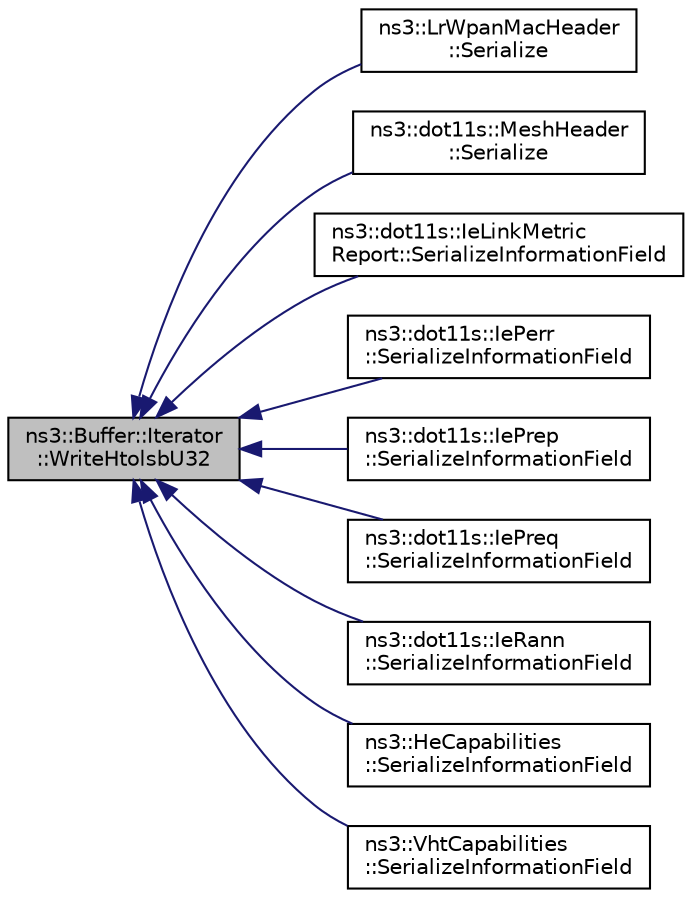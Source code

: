 digraph "ns3::Buffer::Iterator::WriteHtolsbU32"
{
  edge [fontname="Helvetica",fontsize="10",labelfontname="Helvetica",labelfontsize="10"];
  node [fontname="Helvetica",fontsize="10",shape=record];
  rankdir="LR";
  Node1 [label="ns3::Buffer::Iterator\l::WriteHtolsbU32",height=0.2,width=0.4,color="black", fillcolor="grey75", style="filled", fontcolor="black"];
  Node1 -> Node2 [dir="back",color="midnightblue",fontsize="10",style="solid"];
  Node2 [label="ns3::LrWpanMacHeader\l::Serialize",height=0.2,width=0.4,color="black", fillcolor="white", style="filled",URL="$d8/db7/classns3_1_1LrWpanMacHeader.html#ab68c4cf99f2c46ed910f8aec2bc3b61b"];
  Node1 -> Node3 [dir="back",color="midnightblue",fontsize="10",style="solid"];
  Node3 [label="ns3::dot11s::MeshHeader\l::Serialize",height=0.2,width=0.4,color="black", fillcolor="white", style="filled",URL="$d2/de1/classns3_1_1dot11s_1_1MeshHeader.html#a178130c3beaa1a945eb9ee17b321c894"];
  Node1 -> Node4 [dir="back",color="midnightblue",fontsize="10",style="solid"];
  Node4 [label="ns3::dot11s::IeLinkMetric\lReport::SerializeInformationField",height=0.2,width=0.4,color="black", fillcolor="white", style="filled",URL="$d8/d8f/classns3_1_1dot11s_1_1IeLinkMetricReport.html#a8386e67aadcaa1e455cf7e1c06d47017"];
  Node1 -> Node5 [dir="back",color="midnightblue",fontsize="10",style="solid"];
  Node5 [label="ns3::dot11s::IePerr\l::SerializeInformationField",height=0.2,width=0.4,color="black", fillcolor="white", style="filled",URL="$d0/d39/classns3_1_1dot11s_1_1IePerr.html#a22782a754453641128314cb87a01ba39"];
  Node1 -> Node6 [dir="back",color="midnightblue",fontsize="10",style="solid"];
  Node6 [label="ns3::dot11s::IePrep\l::SerializeInformationField",height=0.2,width=0.4,color="black", fillcolor="white", style="filled",URL="$d9/d1f/classns3_1_1dot11s_1_1IePrep.html#a69797a9a6526e0be57e1048aacaca364"];
  Node1 -> Node7 [dir="back",color="midnightblue",fontsize="10",style="solid"];
  Node7 [label="ns3::dot11s::IePreq\l::SerializeInformationField",height=0.2,width=0.4,color="black", fillcolor="white", style="filled",URL="$da/d9b/classns3_1_1dot11s_1_1IePreq.html#a63f72243f43a80199b2016ffc736f932"];
  Node1 -> Node8 [dir="back",color="midnightblue",fontsize="10",style="solid"];
  Node8 [label="ns3::dot11s::IeRann\l::SerializeInformationField",height=0.2,width=0.4,color="black", fillcolor="white", style="filled",URL="$d8/d82/classns3_1_1dot11s_1_1IeRann.html#adc18929d199e5d029cf6fd2c22d792eb"];
  Node1 -> Node9 [dir="back",color="midnightblue",fontsize="10",style="solid"];
  Node9 [label="ns3::HeCapabilities\l::SerializeInformationField",height=0.2,width=0.4,color="black", fillcolor="white", style="filled",URL="$d4/d41/classns3_1_1HeCapabilities.html#a68225cd20307319d11a976ce9da3c4b2"];
  Node1 -> Node10 [dir="back",color="midnightblue",fontsize="10",style="solid"];
  Node10 [label="ns3::VhtCapabilities\l::SerializeInformationField",height=0.2,width=0.4,color="black", fillcolor="white", style="filled",URL="$de/de4/classns3_1_1VhtCapabilities.html#aa58afc40bda6d6d0c7c25f7d138fb34e"];
}
